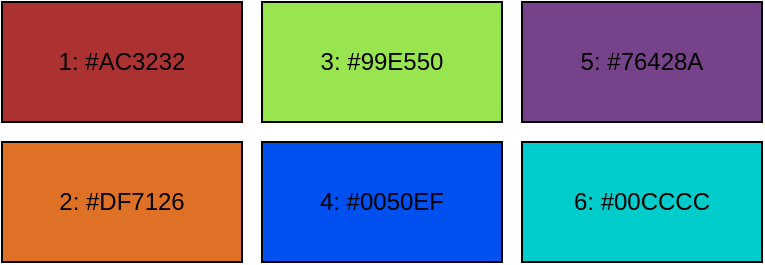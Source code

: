 <mxfile version="16.5.3" type="device"><diagram id="nOks1JJYNFy-RRkhorcF" name="Page-1"><mxGraphModel dx="368" dy="317" grid="1" gridSize="10" guides="1" tooltips="1" connect="1" arrows="1" fold="1" page="1" pageScale="1" pageWidth="827" pageHeight="1169" math="0" shadow="0"><root><mxCell id="0"/><mxCell id="1" parent="0"/><mxCell id="-BCNyT5hbvNGcOTGDC-U-1" value="1: #AC3232" style="rounded=0;whiteSpace=wrap;html=1;fillColor=#AC3232;" parent="1" vertex="1"><mxGeometry x="240" y="330" width="120" height="60" as="geometry"/></mxCell><mxCell id="-BCNyT5hbvNGcOTGDC-U-3" value="2: #DF7126" style="rounded=0;whiteSpace=wrap;html=1;fillColor=#DF7126;" parent="1" vertex="1"><mxGeometry x="240" y="400" width="120" height="60" as="geometry"/></mxCell><mxCell id="-BCNyT5hbvNGcOTGDC-U-4" value="3: #99E550" style="rounded=0;whiteSpace=wrap;html=1;fillColor=#99e550;" parent="1" vertex="1"><mxGeometry x="370" y="330" width="120" height="60" as="geometry"/></mxCell><mxCell id="-BCNyT5hbvNGcOTGDC-U-5" value="&lt;font color=&quot;#000000&quot;&gt;4: #0050EF&lt;/font&gt;" style="rounded=0;whiteSpace=wrap;html=1;fillColor=#0050EF;fontColor=#ffffff;strokeColor=#000000;" parent="1" vertex="1"><mxGeometry x="370" y="400" width="120" height="60" as="geometry"/></mxCell><mxCell id="-BCNyT5hbvNGcOTGDC-U-6" value="5:&amp;nbsp;#76428A" style="rounded=0;whiteSpace=wrap;html=1;fillColor=#76428A;" parent="1" vertex="1"><mxGeometry x="500" y="330" width="120" height="60" as="geometry"/></mxCell><mxCell id="-BCNyT5hbvNGcOTGDC-U-8" value="6: #00CCCC" style="rounded=0;whiteSpace=wrap;html=1;fillColor=#00CCCC;" parent="1" vertex="1"><mxGeometry x="500" y="400" width="120" height="60" as="geometry"/></mxCell></root></mxGraphModel></diagram></mxfile>